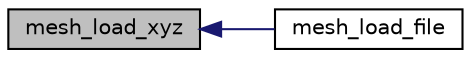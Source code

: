 digraph "mesh_load_xyz"
{
  edge [fontname="Helvetica",fontsize="10",labelfontname="Helvetica",labelfontsize="10"];
  node [fontname="Helvetica",fontsize="10",shape=record];
  rankdir="LR";
  Node1 [label="mesh_load_xyz",height=0.2,width=0.4,color="black", fillcolor="grey75", style="filled", fontcolor="black"];
  Node1 -> Node2 [dir="back",color="midnightblue",fontsize="10",style="solid",fontname="Helvetica"];
  Node2 [label="mesh_load_file",height=0.2,width=0.4,color="black", fillcolor="white", style="filled",URL="$meshlib_8h.html#a5ec72a190e4d5e0af42897718babceb6",tooltip="Reads a mesh from an OFF/PLY/ASC/XYZ file. "];
}
